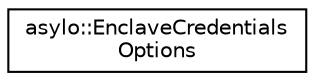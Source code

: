 digraph "Graphical Class Hierarchy"
{
  edge [fontname="Helvetica",fontsize="10",labelfontname="Helvetica",labelfontsize="10"];
  node [fontname="Helvetica",fontsize="10",shape=record];
  rankdir="LR";
  Node0 [label="asylo::EnclaveCredentials\lOptions",height=0.2,width=0.4,color="black", fillcolor="white", style="filled",URL="$structasylo_1_1EnclaveCredentialsOptions.html",tooltip="Options used to configure a ::grpc::ChannelCredentials object or a ::grpc::ServerCredentials object f..."];
}
